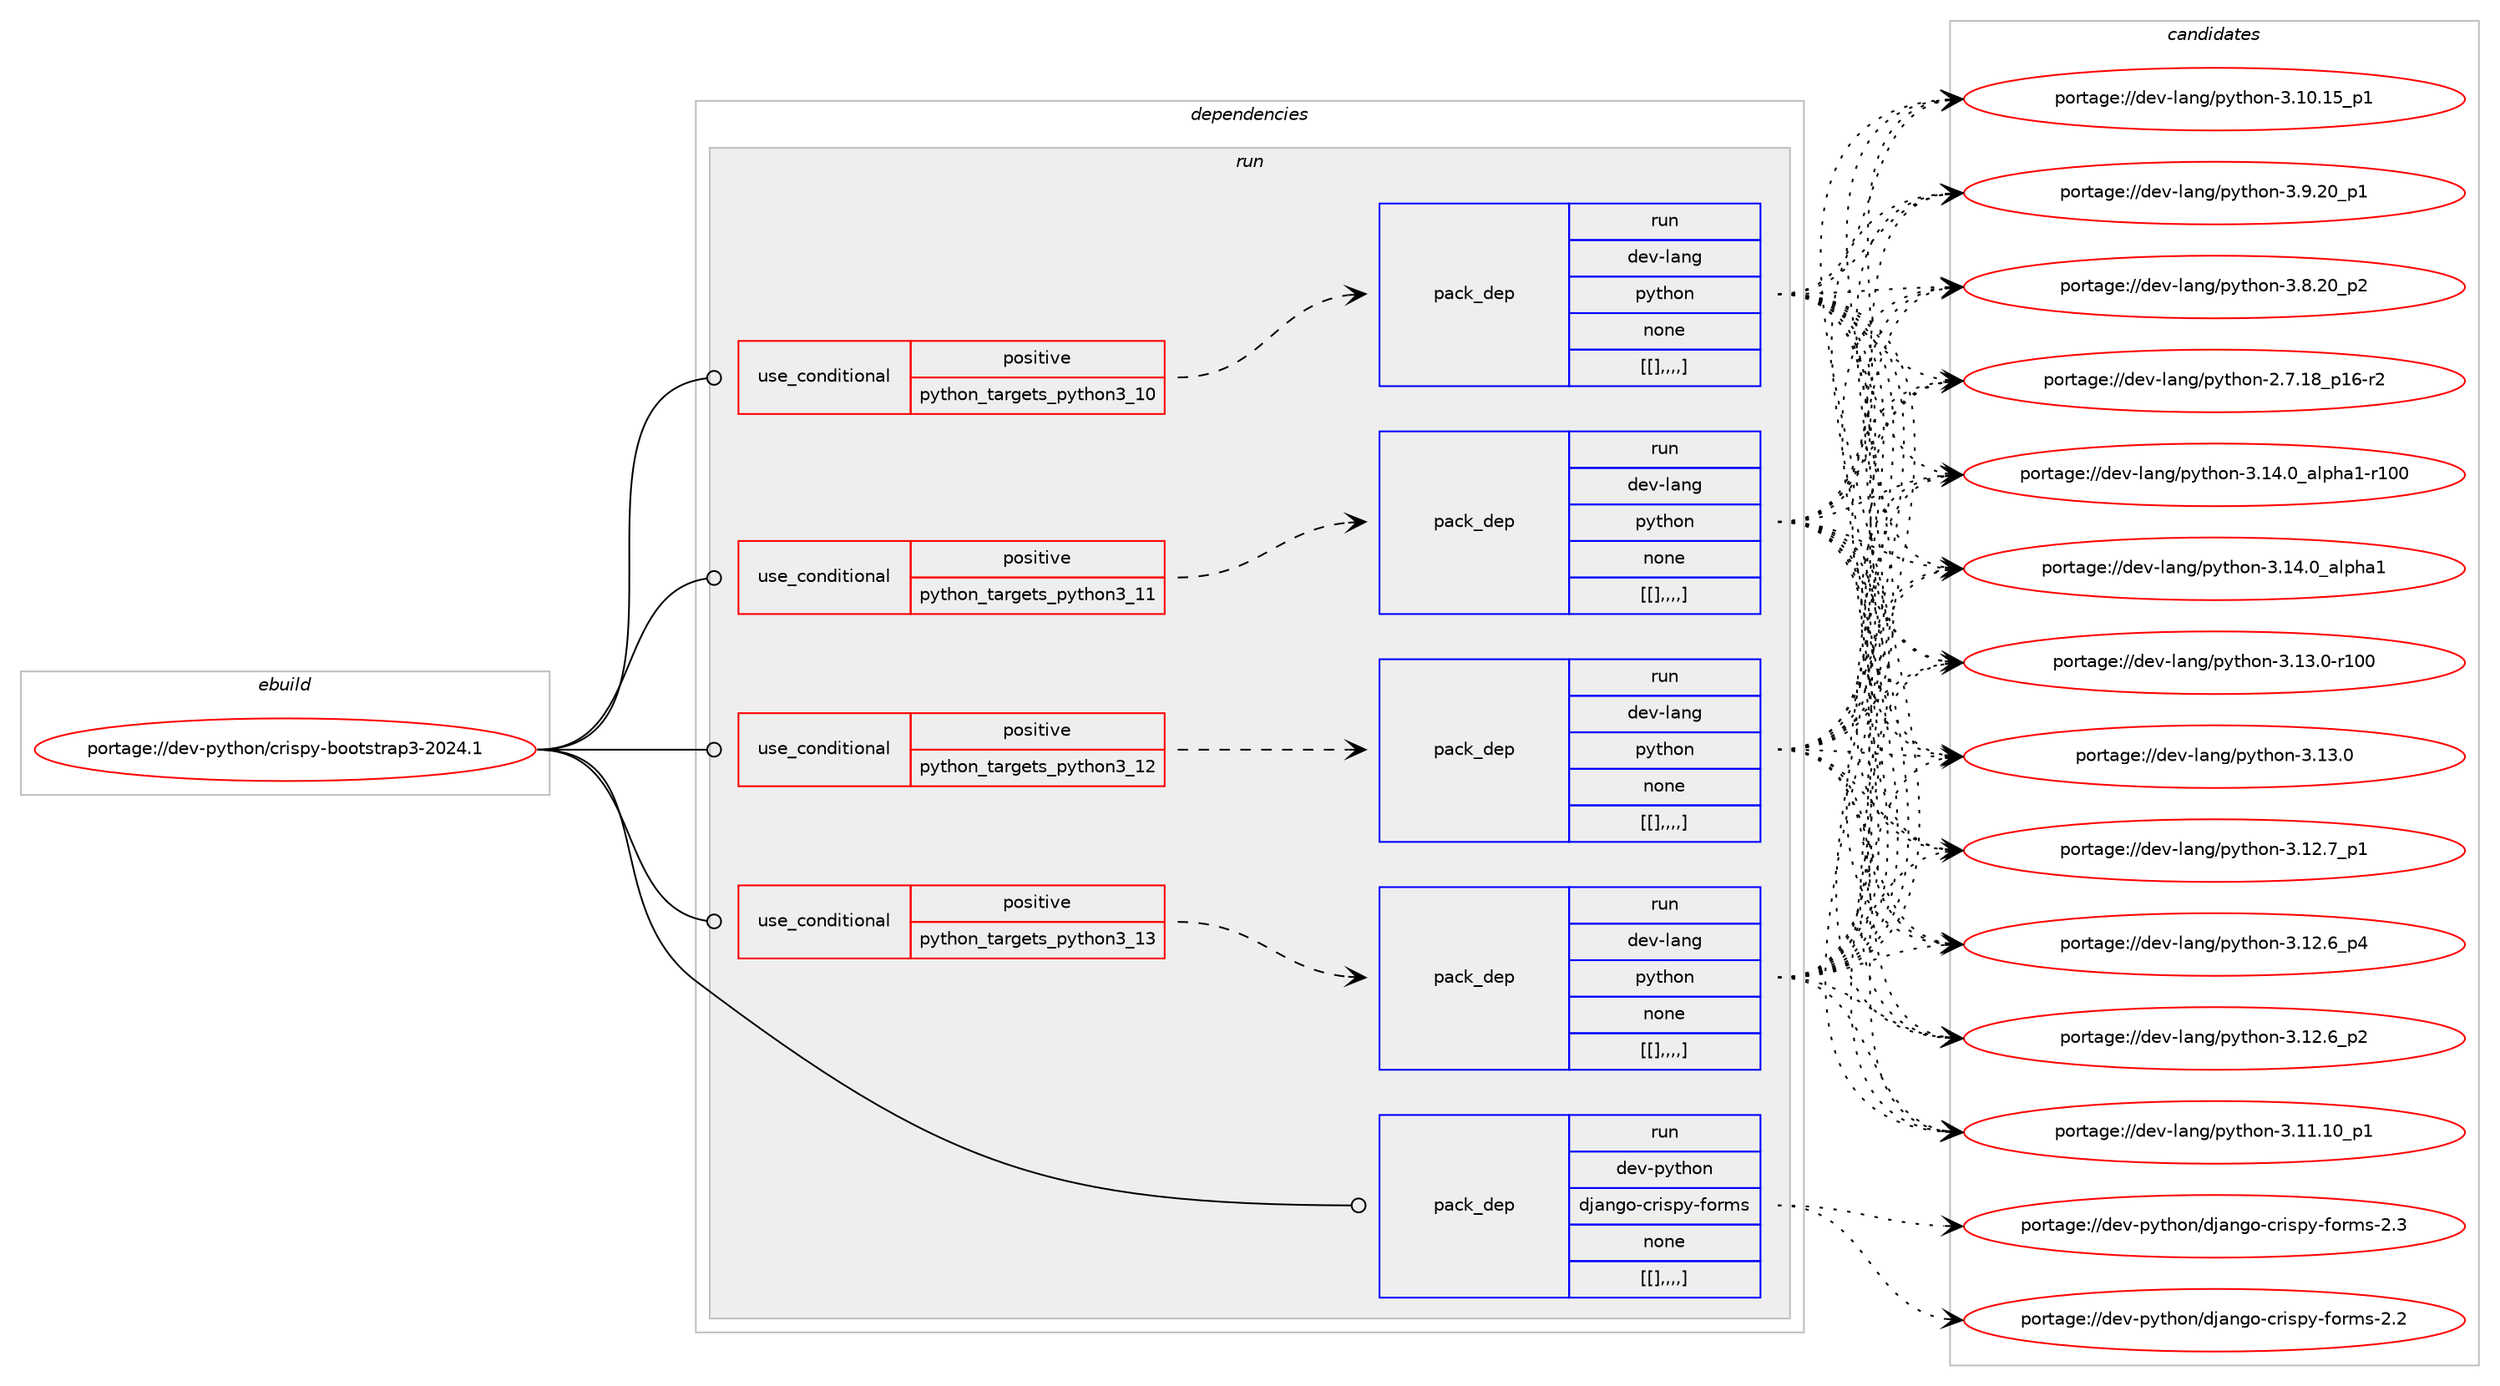 digraph prolog {

# *************
# Graph options
# *************

newrank=true;
concentrate=true;
compound=true;
graph [rankdir=LR,fontname=Helvetica,fontsize=10,ranksep=1.5];#, ranksep=2.5, nodesep=0.2];
edge  [arrowhead=vee];
node  [fontname=Helvetica,fontsize=10];

# **********
# The ebuild
# **********

subgraph cluster_leftcol {
color=gray;
label=<<i>ebuild</i>>;
id [label="portage://dev-python/crispy-bootstrap3-2024.1", color=red, width=4, href="../dev-python/crispy-bootstrap3-2024.1.svg"];
}

# ****************
# The dependencies
# ****************

subgraph cluster_midcol {
color=gray;
label=<<i>dependencies</i>>;
subgraph cluster_compile {
fillcolor="#eeeeee";
style=filled;
label=<<i>compile</i>>;
}
subgraph cluster_compileandrun {
fillcolor="#eeeeee";
style=filled;
label=<<i>compile and run</i>>;
}
subgraph cluster_run {
fillcolor="#eeeeee";
style=filled;
label=<<i>run</i>>;
subgraph cond34118 {
dependency149934 [label=<<TABLE BORDER="0" CELLBORDER="1" CELLSPACING="0" CELLPADDING="4"><TR><TD ROWSPAN="3" CELLPADDING="10">use_conditional</TD></TR><TR><TD>positive</TD></TR><TR><TD>python_targets_python3_10</TD></TR></TABLE>>, shape=none, color=red];
subgraph pack114493 {
dependency149951 [label=<<TABLE BORDER="0" CELLBORDER="1" CELLSPACING="0" CELLPADDING="4" WIDTH="220"><TR><TD ROWSPAN="6" CELLPADDING="30">pack_dep</TD></TR><TR><TD WIDTH="110">run</TD></TR><TR><TD>dev-lang</TD></TR><TR><TD>python</TD></TR><TR><TD>none</TD></TR><TR><TD>[[],,,,]</TD></TR></TABLE>>, shape=none, color=blue];
}
dependency149934:e -> dependency149951:w [weight=20,style="dashed",arrowhead="vee"];
}
id:e -> dependency149934:w [weight=20,style="solid",arrowhead="odot"];
subgraph cond34134 {
dependency149963 [label=<<TABLE BORDER="0" CELLBORDER="1" CELLSPACING="0" CELLPADDING="4"><TR><TD ROWSPAN="3" CELLPADDING="10">use_conditional</TD></TR><TR><TD>positive</TD></TR><TR><TD>python_targets_python3_11</TD></TR></TABLE>>, shape=none, color=red];
subgraph pack114505 {
dependency149972 [label=<<TABLE BORDER="0" CELLBORDER="1" CELLSPACING="0" CELLPADDING="4" WIDTH="220"><TR><TD ROWSPAN="6" CELLPADDING="30">pack_dep</TD></TR><TR><TD WIDTH="110">run</TD></TR><TR><TD>dev-lang</TD></TR><TR><TD>python</TD></TR><TR><TD>none</TD></TR><TR><TD>[[],,,,]</TD></TR></TABLE>>, shape=none, color=blue];
}
dependency149963:e -> dependency149972:w [weight=20,style="dashed",arrowhead="vee"];
}
id:e -> dependency149963:w [weight=20,style="solid",arrowhead="odot"];
subgraph cond34147 {
dependency149986 [label=<<TABLE BORDER="0" CELLBORDER="1" CELLSPACING="0" CELLPADDING="4"><TR><TD ROWSPAN="3" CELLPADDING="10">use_conditional</TD></TR><TR><TD>positive</TD></TR><TR><TD>python_targets_python3_12</TD></TR></TABLE>>, shape=none, color=red];
subgraph pack114516 {
dependency149987 [label=<<TABLE BORDER="0" CELLBORDER="1" CELLSPACING="0" CELLPADDING="4" WIDTH="220"><TR><TD ROWSPAN="6" CELLPADDING="30">pack_dep</TD></TR><TR><TD WIDTH="110">run</TD></TR><TR><TD>dev-lang</TD></TR><TR><TD>python</TD></TR><TR><TD>none</TD></TR><TR><TD>[[],,,,]</TD></TR></TABLE>>, shape=none, color=blue];
}
dependency149986:e -> dependency149987:w [weight=20,style="dashed",arrowhead="vee"];
}
id:e -> dependency149986:w [weight=20,style="solid",arrowhead="odot"];
subgraph cond34152 {
dependency149991 [label=<<TABLE BORDER="0" CELLBORDER="1" CELLSPACING="0" CELLPADDING="4"><TR><TD ROWSPAN="3" CELLPADDING="10">use_conditional</TD></TR><TR><TD>positive</TD></TR><TR><TD>python_targets_python3_13</TD></TR></TABLE>>, shape=none, color=red];
subgraph pack114522 {
dependency150012 [label=<<TABLE BORDER="0" CELLBORDER="1" CELLSPACING="0" CELLPADDING="4" WIDTH="220"><TR><TD ROWSPAN="6" CELLPADDING="30">pack_dep</TD></TR><TR><TD WIDTH="110">run</TD></TR><TR><TD>dev-lang</TD></TR><TR><TD>python</TD></TR><TR><TD>none</TD></TR><TR><TD>[[],,,,]</TD></TR></TABLE>>, shape=none, color=blue];
}
dependency149991:e -> dependency150012:w [weight=20,style="dashed",arrowhead="vee"];
}
id:e -> dependency149991:w [weight=20,style="solid",arrowhead="odot"];
subgraph pack114540 {
dependency150033 [label=<<TABLE BORDER="0" CELLBORDER="1" CELLSPACING="0" CELLPADDING="4" WIDTH="220"><TR><TD ROWSPAN="6" CELLPADDING="30">pack_dep</TD></TR><TR><TD WIDTH="110">run</TD></TR><TR><TD>dev-python</TD></TR><TR><TD>django-crispy-forms</TD></TR><TR><TD>none</TD></TR><TR><TD>[[],,,,]</TD></TR></TABLE>>, shape=none, color=blue];
}
id:e -> dependency150033:w [weight=20,style="solid",arrowhead="odot"];
}
}

# **************
# The candidates
# **************

subgraph cluster_choices {
rank=same;
color=gray;
label=<<i>candidates</i>>;

subgraph choice114467 {
color=black;
nodesep=1;
choice100101118451089711010347112121116104111110455146495246489597108112104974945114494848 [label="portage://dev-lang/python-3.14.0_alpha1-r100", color=red, width=4,href="../dev-lang/python-3.14.0_alpha1-r100.svg"];
choice1001011184510897110103471121211161041111104551464952464895971081121049749 [label="portage://dev-lang/python-3.14.0_alpha1", color=red, width=4,href="../dev-lang/python-3.14.0_alpha1.svg"];
choice1001011184510897110103471121211161041111104551464951464845114494848 [label="portage://dev-lang/python-3.13.0-r100", color=red, width=4,href="../dev-lang/python-3.13.0-r100.svg"];
choice10010111845108971101034711212111610411111045514649514648 [label="portage://dev-lang/python-3.13.0", color=red, width=4,href="../dev-lang/python-3.13.0.svg"];
choice100101118451089711010347112121116104111110455146495046559511249 [label="portage://dev-lang/python-3.12.7_p1", color=red, width=4,href="../dev-lang/python-3.12.7_p1.svg"];
choice100101118451089711010347112121116104111110455146495046549511252 [label="portage://dev-lang/python-3.12.6_p4", color=red, width=4,href="../dev-lang/python-3.12.6_p4.svg"];
choice100101118451089711010347112121116104111110455146495046549511250 [label="portage://dev-lang/python-3.12.6_p2", color=red, width=4,href="../dev-lang/python-3.12.6_p2.svg"];
choice10010111845108971101034711212111610411111045514649494649489511249 [label="portage://dev-lang/python-3.11.10_p1", color=red, width=4,href="../dev-lang/python-3.11.10_p1.svg"];
choice10010111845108971101034711212111610411111045514649484649539511249 [label="portage://dev-lang/python-3.10.15_p1", color=red, width=4,href="../dev-lang/python-3.10.15_p1.svg"];
choice100101118451089711010347112121116104111110455146574650489511249 [label="portage://dev-lang/python-3.9.20_p1", color=red, width=4,href="../dev-lang/python-3.9.20_p1.svg"];
choice100101118451089711010347112121116104111110455146564650489511250 [label="portage://dev-lang/python-3.8.20_p2", color=red, width=4,href="../dev-lang/python-3.8.20_p2.svg"];
choice100101118451089711010347112121116104111110455046554649569511249544511450 [label="portage://dev-lang/python-2.7.18_p16-r2", color=red, width=4,href="../dev-lang/python-2.7.18_p16-r2.svg"];
dependency149951:e -> choice100101118451089711010347112121116104111110455146495246489597108112104974945114494848:w [style=dotted,weight="100"];
dependency149951:e -> choice1001011184510897110103471121211161041111104551464952464895971081121049749:w [style=dotted,weight="100"];
dependency149951:e -> choice1001011184510897110103471121211161041111104551464951464845114494848:w [style=dotted,weight="100"];
dependency149951:e -> choice10010111845108971101034711212111610411111045514649514648:w [style=dotted,weight="100"];
dependency149951:e -> choice100101118451089711010347112121116104111110455146495046559511249:w [style=dotted,weight="100"];
dependency149951:e -> choice100101118451089711010347112121116104111110455146495046549511252:w [style=dotted,weight="100"];
dependency149951:e -> choice100101118451089711010347112121116104111110455146495046549511250:w [style=dotted,weight="100"];
dependency149951:e -> choice10010111845108971101034711212111610411111045514649494649489511249:w [style=dotted,weight="100"];
dependency149951:e -> choice10010111845108971101034711212111610411111045514649484649539511249:w [style=dotted,weight="100"];
dependency149951:e -> choice100101118451089711010347112121116104111110455146574650489511249:w [style=dotted,weight="100"];
dependency149951:e -> choice100101118451089711010347112121116104111110455146564650489511250:w [style=dotted,weight="100"];
dependency149951:e -> choice100101118451089711010347112121116104111110455046554649569511249544511450:w [style=dotted,weight="100"];
}
subgraph choice114478 {
color=black;
nodesep=1;
choice100101118451089711010347112121116104111110455146495246489597108112104974945114494848 [label="portage://dev-lang/python-3.14.0_alpha1-r100", color=red, width=4,href="../dev-lang/python-3.14.0_alpha1-r100.svg"];
choice1001011184510897110103471121211161041111104551464952464895971081121049749 [label="portage://dev-lang/python-3.14.0_alpha1", color=red, width=4,href="../dev-lang/python-3.14.0_alpha1.svg"];
choice1001011184510897110103471121211161041111104551464951464845114494848 [label="portage://dev-lang/python-3.13.0-r100", color=red, width=4,href="../dev-lang/python-3.13.0-r100.svg"];
choice10010111845108971101034711212111610411111045514649514648 [label="portage://dev-lang/python-3.13.0", color=red, width=4,href="../dev-lang/python-3.13.0.svg"];
choice100101118451089711010347112121116104111110455146495046559511249 [label="portage://dev-lang/python-3.12.7_p1", color=red, width=4,href="../dev-lang/python-3.12.7_p1.svg"];
choice100101118451089711010347112121116104111110455146495046549511252 [label="portage://dev-lang/python-3.12.6_p4", color=red, width=4,href="../dev-lang/python-3.12.6_p4.svg"];
choice100101118451089711010347112121116104111110455146495046549511250 [label="portage://dev-lang/python-3.12.6_p2", color=red, width=4,href="../dev-lang/python-3.12.6_p2.svg"];
choice10010111845108971101034711212111610411111045514649494649489511249 [label="portage://dev-lang/python-3.11.10_p1", color=red, width=4,href="../dev-lang/python-3.11.10_p1.svg"];
choice10010111845108971101034711212111610411111045514649484649539511249 [label="portage://dev-lang/python-3.10.15_p1", color=red, width=4,href="../dev-lang/python-3.10.15_p1.svg"];
choice100101118451089711010347112121116104111110455146574650489511249 [label="portage://dev-lang/python-3.9.20_p1", color=red, width=4,href="../dev-lang/python-3.9.20_p1.svg"];
choice100101118451089711010347112121116104111110455146564650489511250 [label="portage://dev-lang/python-3.8.20_p2", color=red, width=4,href="../dev-lang/python-3.8.20_p2.svg"];
choice100101118451089711010347112121116104111110455046554649569511249544511450 [label="portage://dev-lang/python-2.7.18_p16-r2", color=red, width=4,href="../dev-lang/python-2.7.18_p16-r2.svg"];
dependency149972:e -> choice100101118451089711010347112121116104111110455146495246489597108112104974945114494848:w [style=dotted,weight="100"];
dependency149972:e -> choice1001011184510897110103471121211161041111104551464952464895971081121049749:w [style=dotted,weight="100"];
dependency149972:e -> choice1001011184510897110103471121211161041111104551464951464845114494848:w [style=dotted,weight="100"];
dependency149972:e -> choice10010111845108971101034711212111610411111045514649514648:w [style=dotted,weight="100"];
dependency149972:e -> choice100101118451089711010347112121116104111110455146495046559511249:w [style=dotted,weight="100"];
dependency149972:e -> choice100101118451089711010347112121116104111110455146495046549511252:w [style=dotted,weight="100"];
dependency149972:e -> choice100101118451089711010347112121116104111110455146495046549511250:w [style=dotted,weight="100"];
dependency149972:e -> choice10010111845108971101034711212111610411111045514649494649489511249:w [style=dotted,weight="100"];
dependency149972:e -> choice10010111845108971101034711212111610411111045514649484649539511249:w [style=dotted,weight="100"];
dependency149972:e -> choice100101118451089711010347112121116104111110455146574650489511249:w [style=dotted,weight="100"];
dependency149972:e -> choice100101118451089711010347112121116104111110455146564650489511250:w [style=dotted,weight="100"];
dependency149972:e -> choice100101118451089711010347112121116104111110455046554649569511249544511450:w [style=dotted,weight="100"];
}
subgraph choice114496 {
color=black;
nodesep=1;
choice100101118451089711010347112121116104111110455146495246489597108112104974945114494848 [label="portage://dev-lang/python-3.14.0_alpha1-r100", color=red, width=4,href="../dev-lang/python-3.14.0_alpha1-r100.svg"];
choice1001011184510897110103471121211161041111104551464952464895971081121049749 [label="portage://dev-lang/python-3.14.0_alpha1", color=red, width=4,href="../dev-lang/python-3.14.0_alpha1.svg"];
choice1001011184510897110103471121211161041111104551464951464845114494848 [label="portage://dev-lang/python-3.13.0-r100", color=red, width=4,href="../dev-lang/python-3.13.0-r100.svg"];
choice10010111845108971101034711212111610411111045514649514648 [label="portage://dev-lang/python-3.13.0", color=red, width=4,href="../dev-lang/python-3.13.0.svg"];
choice100101118451089711010347112121116104111110455146495046559511249 [label="portage://dev-lang/python-3.12.7_p1", color=red, width=4,href="../dev-lang/python-3.12.7_p1.svg"];
choice100101118451089711010347112121116104111110455146495046549511252 [label="portage://dev-lang/python-3.12.6_p4", color=red, width=4,href="../dev-lang/python-3.12.6_p4.svg"];
choice100101118451089711010347112121116104111110455146495046549511250 [label="portage://dev-lang/python-3.12.6_p2", color=red, width=4,href="../dev-lang/python-3.12.6_p2.svg"];
choice10010111845108971101034711212111610411111045514649494649489511249 [label="portage://dev-lang/python-3.11.10_p1", color=red, width=4,href="../dev-lang/python-3.11.10_p1.svg"];
choice10010111845108971101034711212111610411111045514649484649539511249 [label="portage://dev-lang/python-3.10.15_p1", color=red, width=4,href="../dev-lang/python-3.10.15_p1.svg"];
choice100101118451089711010347112121116104111110455146574650489511249 [label="portage://dev-lang/python-3.9.20_p1", color=red, width=4,href="../dev-lang/python-3.9.20_p1.svg"];
choice100101118451089711010347112121116104111110455146564650489511250 [label="portage://dev-lang/python-3.8.20_p2", color=red, width=4,href="../dev-lang/python-3.8.20_p2.svg"];
choice100101118451089711010347112121116104111110455046554649569511249544511450 [label="portage://dev-lang/python-2.7.18_p16-r2", color=red, width=4,href="../dev-lang/python-2.7.18_p16-r2.svg"];
dependency149987:e -> choice100101118451089711010347112121116104111110455146495246489597108112104974945114494848:w [style=dotted,weight="100"];
dependency149987:e -> choice1001011184510897110103471121211161041111104551464952464895971081121049749:w [style=dotted,weight="100"];
dependency149987:e -> choice1001011184510897110103471121211161041111104551464951464845114494848:w [style=dotted,weight="100"];
dependency149987:e -> choice10010111845108971101034711212111610411111045514649514648:w [style=dotted,weight="100"];
dependency149987:e -> choice100101118451089711010347112121116104111110455146495046559511249:w [style=dotted,weight="100"];
dependency149987:e -> choice100101118451089711010347112121116104111110455146495046549511252:w [style=dotted,weight="100"];
dependency149987:e -> choice100101118451089711010347112121116104111110455146495046549511250:w [style=dotted,weight="100"];
dependency149987:e -> choice10010111845108971101034711212111610411111045514649494649489511249:w [style=dotted,weight="100"];
dependency149987:e -> choice10010111845108971101034711212111610411111045514649484649539511249:w [style=dotted,weight="100"];
dependency149987:e -> choice100101118451089711010347112121116104111110455146574650489511249:w [style=dotted,weight="100"];
dependency149987:e -> choice100101118451089711010347112121116104111110455146564650489511250:w [style=dotted,weight="100"];
dependency149987:e -> choice100101118451089711010347112121116104111110455046554649569511249544511450:w [style=dotted,weight="100"];
}
subgraph choice114503 {
color=black;
nodesep=1;
choice100101118451089711010347112121116104111110455146495246489597108112104974945114494848 [label="portage://dev-lang/python-3.14.0_alpha1-r100", color=red, width=4,href="../dev-lang/python-3.14.0_alpha1-r100.svg"];
choice1001011184510897110103471121211161041111104551464952464895971081121049749 [label="portage://dev-lang/python-3.14.0_alpha1", color=red, width=4,href="../dev-lang/python-3.14.0_alpha1.svg"];
choice1001011184510897110103471121211161041111104551464951464845114494848 [label="portage://dev-lang/python-3.13.0-r100", color=red, width=4,href="../dev-lang/python-3.13.0-r100.svg"];
choice10010111845108971101034711212111610411111045514649514648 [label="portage://dev-lang/python-3.13.0", color=red, width=4,href="../dev-lang/python-3.13.0.svg"];
choice100101118451089711010347112121116104111110455146495046559511249 [label="portage://dev-lang/python-3.12.7_p1", color=red, width=4,href="../dev-lang/python-3.12.7_p1.svg"];
choice100101118451089711010347112121116104111110455146495046549511252 [label="portage://dev-lang/python-3.12.6_p4", color=red, width=4,href="../dev-lang/python-3.12.6_p4.svg"];
choice100101118451089711010347112121116104111110455146495046549511250 [label="portage://dev-lang/python-3.12.6_p2", color=red, width=4,href="../dev-lang/python-3.12.6_p2.svg"];
choice10010111845108971101034711212111610411111045514649494649489511249 [label="portage://dev-lang/python-3.11.10_p1", color=red, width=4,href="../dev-lang/python-3.11.10_p1.svg"];
choice10010111845108971101034711212111610411111045514649484649539511249 [label="portage://dev-lang/python-3.10.15_p1", color=red, width=4,href="../dev-lang/python-3.10.15_p1.svg"];
choice100101118451089711010347112121116104111110455146574650489511249 [label="portage://dev-lang/python-3.9.20_p1", color=red, width=4,href="../dev-lang/python-3.9.20_p1.svg"];
choice100101118451089711010347112121116104111110455146564650489511250 [label="portage://dev-lang/python-3.8.20_p2", color=red, width=4,href="../dev-lang/python-3.8.20_p2.svg"];
choice100101118451089711010347112121116104111110455046554649569511249544511450 [label="portage://dev-lang/python-2.7.18_p16-r2", color=red, width=4,href="../dev-lang/python-2.7.18_p16-r2.svg"];
dependency150012:e -> choice100101118451089711010347112121116104111110455146495246489597108112104974945114494848:w [style=dotted,weight="100"];
dependency150012:e -> choice1001011184510897110103471121211161041111104551464952464895971081121049749:w [style=dotted,weight="100"];
dependency150012:e -> choice1001011184510897110103471121211161041111104551464951464845114494848:w [style=dotted,weight="100"];
dependency150012:e -> choice10010111845108971101034711212111610411111045514649514648:w [style=dotted,weight="100"];
dependency150012:e -> choice100101118451089711010347112121116104111110455146495046559511249:w [style=dotted,weight="100"];
dependency150012:e -> choice100101118451089711010347112121116104111110455146495046549511252:w [style=dotted,weight="100"];
dependency150012:e -> choice100101118451089711010347112121116104111110455146495046549511250:w [style=dotted,weight="100"];
dependency150012:e -> choice10010111845108971101034711212111610411111045514649494649489511249:w [style=dotted,weight="100"];
dependency150012:e -> choice10010111845108971101034711212111610411111045514649484649539511249:w [style=dotted,weight="100"];
dependency150012:e -> choice100101118451089711010347112121116104111110455146574650489511249:w [style=dotted,weight="100"];
dependency150012:e -> choice100101118451089711010347112121116104111110455146564650489511250:w [style=dotted,weight="100"];
dependency150012:e -> choice100101118451089711010347112121116104111110455046554649569511249544511450:w [style=dotted,weight="100"];
}
subgraph choice114511 {
color=black;
nodesep=1;
choice10010111845112121116104111110471001069711010311145991141051151121214510211111410911545504651 [label="portage://dev-python/django-crispy-forms-2.3", color=red, width=4,href="../dev-python/django-crispy-forms-2.3.svg"];
choice10010111845112121116104111110471001069711010311145991141051151121214510211111410911545504650 [label="portage://dev-python/django-crispy-forms-2.2", color=red, width=4,href="../dev-python/django-crispy-forms-2.2.svg"];
dependency150033:e -> choice10010111845112121116104111110471001069711010311145991141051151121214510211111410911545504651:w [style=dotted,weight="100"];
dependency150033:e -> choice10010111845112121116104111110471001069711010311145991141051151121214510211111410911545504650:w [style=dotted,weight="100"];
}
}

}
